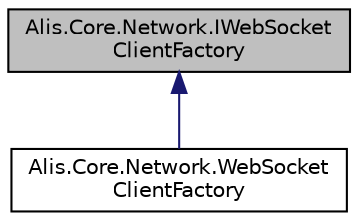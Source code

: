 digraph "Alis.Core.Network.IWebSocketClientFactory"
{
 // LATEX_PDF_SIZE
  edge [fontname="Helvetica",fontsize="10",labelfontname="Helvetica",labelfontsize="10"];
  node [fontname="Helvetica",fontsize="10",shape=record];
  Node1 [label="Alis.Core.Network.IWebSocket\lClientFactory",height=0.2,width=0.4,color="black", fillcolor="grey75", style="filled", fontcolor="black",tooltip="Web socket client factory used to open web socket client connections"];
  Node1 -> Node2 [dir="back",color="midnightblue",fontsize="10",style="solid",fontname="Helvetica"];
  Node2 [label="Alis.Core.Network.WebSocket\lClientFactory",height=0.2,width=0.4,color="black", fillcolor="white", style="filled",URL="$class_alis_1_1_core_1_1_network_1_1_web_socket_client_factory.html",tooltip="Web socket client factory used to open web socket client connections"];
}
